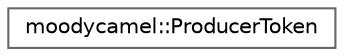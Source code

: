 digraph "类继承关系图"
{
 // INTERACTIVE_SVG=YES
 // LATEX_PDF_SIZE
  bgcolor="transparent";
  edge [fontname=Helvetica,fontsize=10,labelfontname=Helvetica,labelfontsize=10];
  node [fontname=Helvetica,fontsize=10,shape=box,height=0.2,width=0.4];
  rankdir="LR";
  Node0 [id="Node000000",label="moodycamel::ProducerToken",height=0.2,width=0.4,color="grey40", fillcolor="white", style="filled",URL="$d1/dbb/structmoodycamel_1_1ProducerToken.html",tooltip=" "];
}
